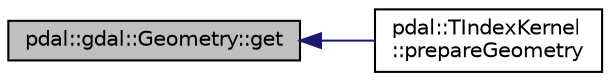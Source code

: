 digraph "pdal::gdal::Geometry::get"
{
  edge [fontname="Helvetica",fontsize="10",labelfontname="Helvetica",labelfontsize="10"];
  node [fontname="Helvetica",fontsize="10",shape=record];
  rankdir="LR";
  Node1 [label="pdal::gdal::Geometry::get",height=0.2,width=0.4,color="black", fillcolor="grey75", style="filled", fontcolor="black"];
  Node1 -> Node2 [dir="back",color="midnightblue",fontsize="10",style="solid",fontname="Helvetica"];
  Node2 [label="pdal::TIndexKernel\l::prepareGeometry",height=0.2,width=0.4,color="black", fillcolor="white", style="filled",URL="$classpdal_1_1TIndexKernel.html#a13acfb596597f1ea978a8225a67e3d24"];
}

